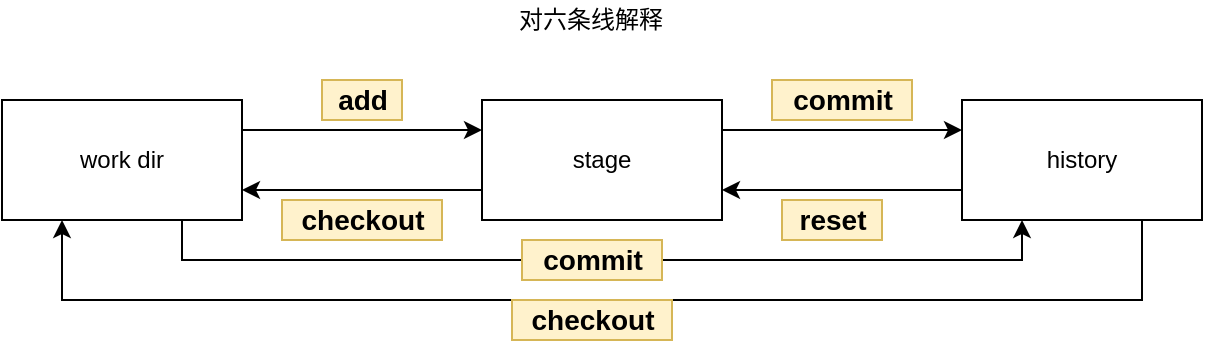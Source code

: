 <mxfile version="14.4.2" type="github">
  <diagram id="5Ww8lvVIlqgymlxYhhgw" name="Page-1">
    <mxGraphModel dx="851" dy="1154" grid="1" gridSize="10" guides="1" tooltips="1" connect="1" arrows="1" fold="1" page="1" pageScale="1" pageWidth="827" pageHeight="1169" math="0" shadow="0">
      <root>
        <mxCell id="0" />
        <mxCell id="1" parent="0" />
        <mxCell id="SGiw52yLNVVxTSBp6WHI-21" style="edgeStyle=orthogonalEdgeStyle;rounded=0;orthogonalLoop=1;jettySize=auto;html=1;exitX=0.75;exitY=1;exitDx=0;exitDy=0;entryX=0.25;entryY=1;entryDx=0;entryDy=0;fontSize=14;" edge="1" parent="1" source="SGiw52yLNVVxTSBp6WHI-1" target="SGiw52yLNVVxTSBp6WHI-8">
          <mxGeometry relative="1" as="geometry" />
        </mxCell>
        <mxCell id="SGiw52yLNVVxTSBp6WHI-1" value="work dir" style="rounded=0;whiteSpace=wrap;html=1;" vertex="1" parent="1">
          <mxGeometry x="120" y="130" width="120" height="60" as="geometry" />
        </mxCell>
        <mxCell id="SGiw52yLNVVxTSBp6WHI-5" style="edgeStyle=orthogonalEdgeStyle;rounded=0;orthogonalLoop=1;jettySize=auto;html=1;exitX=0;exitY=0.75;exitDx=0;exitDy=0;entryX=1;entryY=0.75;entryDx=0;entryDy=0;" edge="1" parent="1" source="SGiw52yLNVVxTSBp6WHI-2" target="SGiw52yLNVVxTSBp6WHI-1">
          <mxGeometry relative="1" as="geometry" />
        </mxCell>
        <mxCell id="SGiw52yLNVVxTSBp6WHI-2" value="stage" style="rounded=0;whiteSpace=wrap;html=1;" vertex="1" parent="1">
          <mxGeometry x="360" y="130" width="120" height="60" as="geometry" />
        </mxCell>
        <mxCell id="SGiw52yLNVVxTSBp6WHI-3" value="" style="endArrow=classic;html=1;entryX=0;entryY=0.25;entryDx=0;entryDy=0;exitX=1;exitY=0.25;exitDx=0;exitDy=0;" edge="1" parent="1" source="SGiw52yLNVVxTSBp6WHI-1" target="SGiw52yLNVVxTSBp6WHI-2">
          <mxGeometry width="50" height="50" relative="1" as="geometry">
            <mxPoint x="250" y="180" as="sourcePoint" />
            <mxPoint x="300" y="130" as="targetPoint" />
          </mxGeometry>
        </mxCell>
        <mxCell id="SGiw52yLNVVxTSBp6WHI-6" value="stage" style="rounded=0;whiteSpace=wrap;html=1;" vertex="1" parent="1">
          <mxGeometry x="360" y="130" width="120" height="60" as="geometry" />
        </mxCell>
        <mxCell id="SGiw52yLNVVxTSBp6WHI-7" style="edgeStyle=orthogonalEdgeStyle;rounded=0;orthogonalLoop=1;jettySize=auto;html=1;exitX=0;exitY=0.75;exitDx=0;exitDy=0;entryX=1;entryY=0.75;entryDx=0;entryDy=0;" edge="1" parent="1" source="SGiw52yLNVVxTSBp6WHI-8" target="SGiw52yLNVVxTSBp6WHI-6">
          <mxGeometry relative="1" as="geometry" />
        </mxCell>
        <mxCell id="SGiw52yLNVVxTSBp6WHI-22" style="edgeStyle=orthogonalEdgeStyle;rounded=0;orthogonalLoop=1;jettySize=auto;html=1;exitX=0.75;exitY=1;exitDx=0;exitDy=0;entryX=0.25;entryY=1;entryDx=0;entryDy=0;fontSize=14;" edge="1" parent="1" source="SGiw52yLNVVxTSBp6WHI-8" target="SGiw52yLNVVxTSBp6WHI-1">
          <mxGeometry relative="1" as="geometry">
            <Array as="points">
              <mxPoint x="690" y="230" />
              <mxPoint x="150" y="230" />
            </Array>
          </mxGeometry>
        </mxCell>
        <mxCell id="SGiw52yLNVVxTSBp6WHI-8" value="history" style="rounded=0;whiteSpace=wrap;html=1;" vertex="1" parent="1">
          <mxGeometry x="600" y="130" width="120" height="60" as="geometry" />
        </mxCell>
        <mxCell id="SGiw52yLNVVxTSBp6WHI-9" value="" style="endArrow=classic;html=1;entryX=0;entryY=0.25;entryDx=0;entryDy=0;exitX=1;exitY=0.25;exitDx=0;exitDy=0;" edge="1" parent="1" source="SGiw52yLNVVxTSBp6WHI-6" target="SGiw52yLNVVxTSBp6WHI-8">
          <mxGeometry width="50" height="50" relative="1" as="geometry">
            <mxPoint x="490" y="180" as="sourcePoint" />
            <mxPoint x="540" y="130" as="targetPoint" />
          </mxGeometry>
        </mxCell>
        <mxCell id="SGiw52yLNVVxTSBp6WHI-14" value="对六条线解释" style="text;html=1;align=center;verticalAlign=middle;resizable=0;points=[];autosize=1;" vertex="1" parent="1">
          <mxGeometry x="369" y="80" width="90" height="20" as="geometry" />
        </mxCell>
        <mxCell id="SGiw52yLNVVxTSBp6WHI-15" value="add" style="text;html=1;align=center;verticalAlign=middle;resizable=0;points=[];autosize=1;fillColor=#fff2cc;strokeColor=#d6b656;fontStyle=1;fontSize=14;" vertex="1" parent="1">
          <mxGeometry x="280" y="120" width="40" height="20" as="geometry" />
        </mxCell>
        <mxCell id="SGiw52yLNVVxTSBp6WHI-16" value="checkout" style="text;html=1;align=center;verticalAlign=middle;resizable=0;points=[];autosize=1;fillColor=#fff2cc;strokeColor=#d6b656;fontStyle=1;fontSize=14;" vertex="1" parent="1">
          <mxGeometry x="260" y="180" width="80" height="20" as="geometry" />
        </mxCell>
        <mxCell id="SGiw52yLNVVxTSBp6WHI-17" value="commit" style="text;html=1;align=center;verticalAlign=middle;resizable=0;points=[];autosize=1;fillColor=#fff2cc;strokeColor=#d6b656;fontStyle=1;fontSize=14;" vertex="1" parent="1">
          <mxGeometry x="505" y="120" width="70" height="20" as="geometry" />
        </mxCell>
        <mxCell id="SGiw52yLNVVxTSBp6WHI-18" value="reset" style="text;html=1;align=center;verticalAlign=middle;resizable=0;points=[];autosize=1;fillColor=#fff2cc;strokeColor=#d6b656;fontStyle=1;fontSize=14;" vertex="1" parent="1">
          <mxGeometry x="510" y="180" width="50" height="20" as="geometry" />
        </mxCell>
        <mxCell id="SGiw52yLNVVxTSBp6WHI-19" value="checkout" style="text;html=1;align=center;verticalAlign=middle;resizable=0;points=[];autosize=1;fillColor=#fff2cc;strokeColor=#d6b656;fontStyle=1;fontSize=14;" vertex="1" parent="1">
          <mxGeometry x="375" y="230" width="80" height="20" as="geometry" />
        </mxCell>
        <mxCell id="SGiw52yLNVVxTSBp6WHI-20" value="commit" style="text;html=1;align=center;verticalAlign=middle;resizable=0;points=[];autosize=1;fillColor=#fff2cc;strokeColor=#d6b656;fontStyle=1;fontSize=14;" vertex="1" parent="1">
          <mxGeometry x="380" y="200" width="70" height="20" as="geometry" />
        </mxCell>
      </root>
    </mxGraphModel>
  </diagram>
</mxfile>
